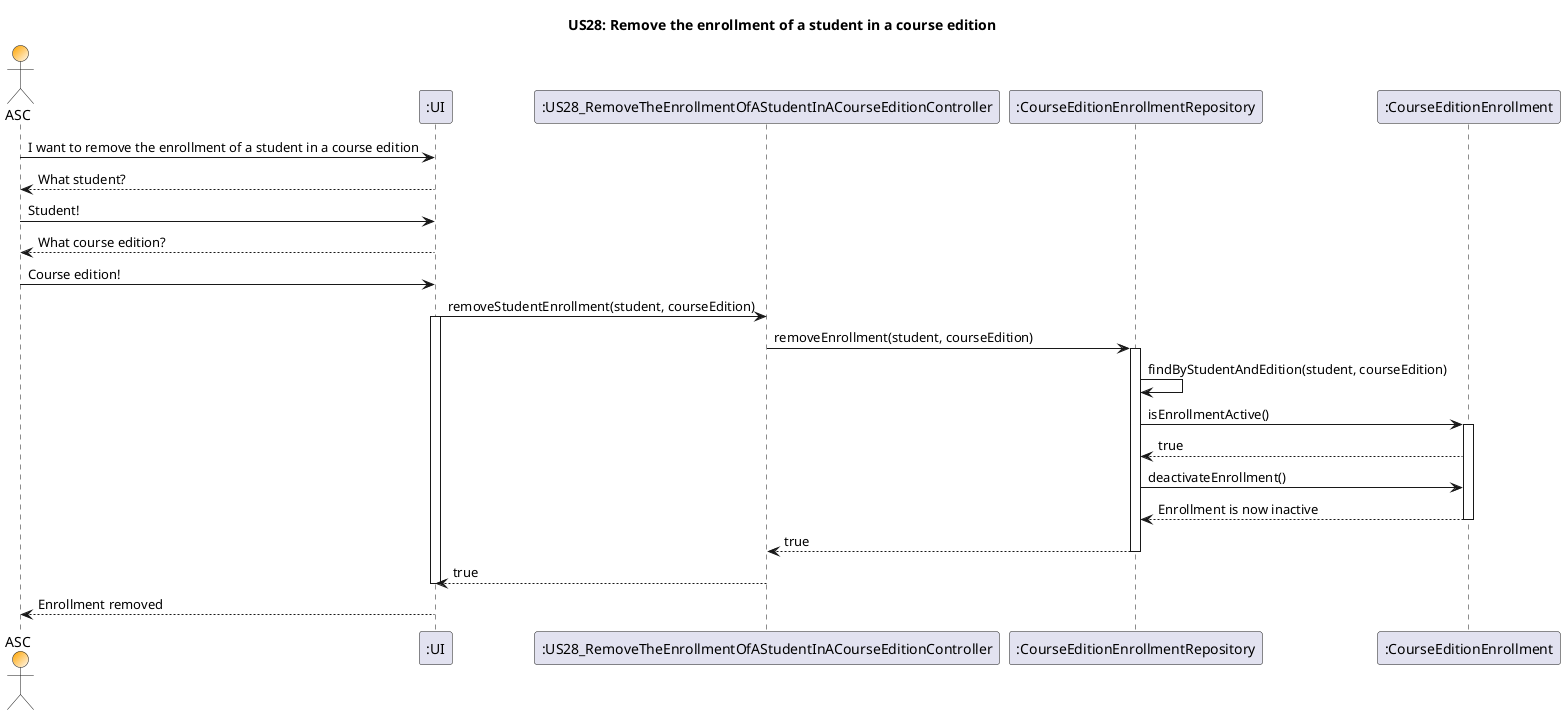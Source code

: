 @startuml

title US28: Remove the enrollment of a student in a course edition

actor ASC #Orange/White
participant ":UI" as UI
participant ":US28_RemoveTheEnrollmentOfAStudentInACourseEditionController" as Controller
participant ":CourseEditionEnrollmentRepository" as Repository
participant ":CourseEditionEnrollment" as Enrollment

ASC -> UI : I want to remove the enrollment of a student in a course edition
UI --> ASC : What student?
ASC -> UI : Student!
UI --> ASC : What course edition?
ASC -> UI : Course edition!

UI -> Controller : removeStudentEnrollment(student, courseEdition)
activate UI

Controller -> Repository : removeEnrollment(student, courseEdition)
activate Repository
Repository -> Repository : findByStudentAndEdition(student, courseEdition)

Repository -> Enrollment : isEnrollmentActive()
activate Enrollment
Enrollment --> Repository : true
Repository -> Enrollment : deactivateEnrollment()
Enrollment --> Repository : Enrollment is now inactive
deactivate Enrollment

Repository --> Controller : true
deactivate Repository

Controller --> UI : true
deactivate UI
UI --> ASC : Enrollment removed

@enduml
